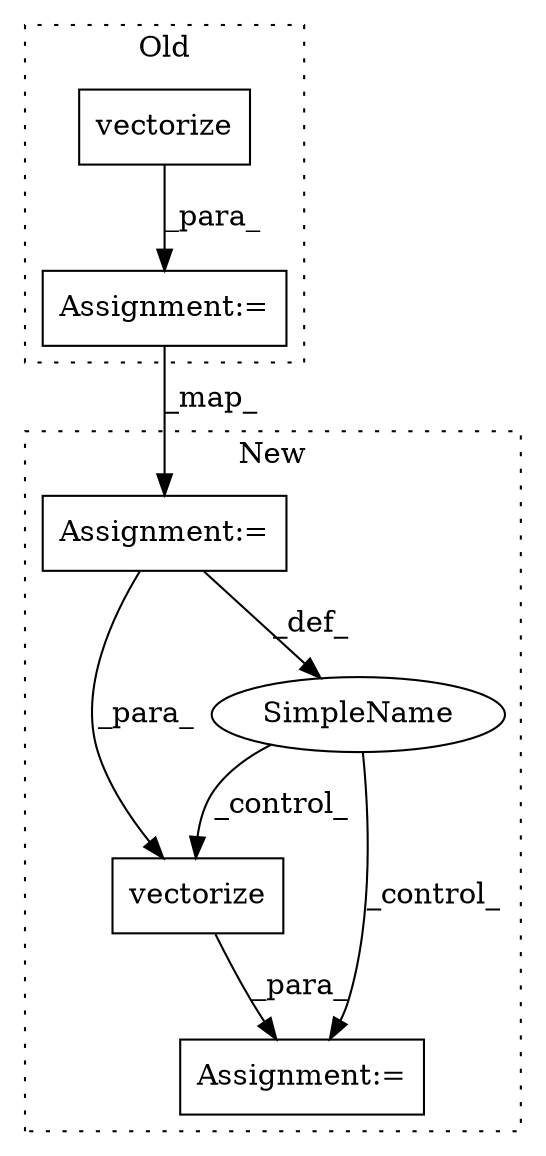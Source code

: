 digraph G {
subgraph cluster0 {
1 [label="vectorize" a="32" s="1341,1369" l="10,1" shape="box"];
6 [label="Assignment:=" a="7" s="1334" l="1" shape="box"];
label = "Old";
style="dotted";
}
subgraph cluster1 {
2 [label="vectorize" a="32" s="1375,1392" l="10,1" shape="box"];
3 [label="Assignment:=" a="7" s="1368" l="1" shape="box"];
4 [label="SimpleName" a="42" s="" l="" shape="ellipse"];
5 [label="Assignment:=" a="7" s="1299" l="1" shape="box"];
label = "New";
style="dotted";
}
1 -> 6 [label="_para_"];
2 -> 3 [label="_para_"];
4 -> 3 [label="_control_"];
4 -> 2 [label="_control_"];
5 -> 4 [label="_def_"];
5 -> 2 [label="_para_"];
6 -> 5 [label="_map_"];
}